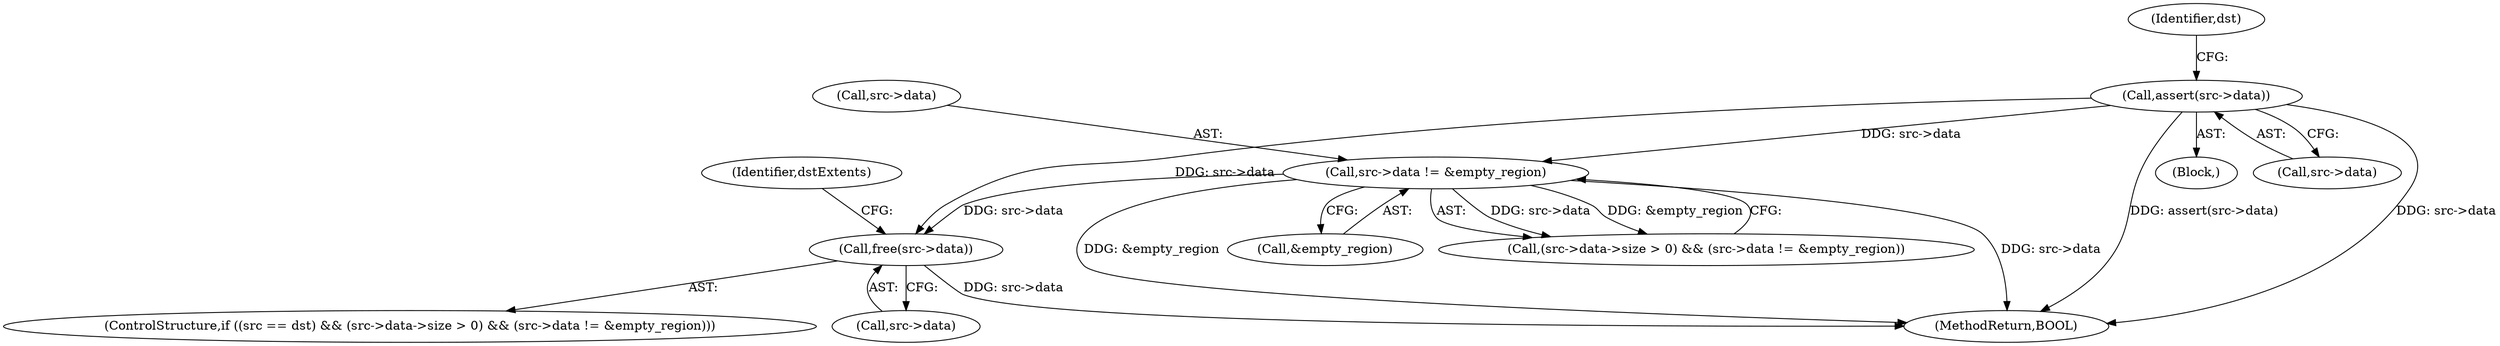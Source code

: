 digraph "0_FreeRDP_fc80ab45621bd966f70594c0b7393ec005a94007_2@API" {
"1000565" [label="(Call,free(src->data))"];
"1000559" [label="(Call,src->data != &empty_region)"];
"1000133" [label="(Call,assert(src->data))"];
"1000563" [label="(Call,&empty_region)"];
"1000565" [label="(Call,free(src->data))"];
"1000546" [label="(ControlStructure,if ((src == dst) && (src->data->size > 0) && (src->data != &empty_region)))"];
"1000138" [label="(Identifier,dst)"];
"1000114" [label="(Block,)"];
"1000571" [label="(Identifier,dstExtents)"];
"1000559" [label="(Call,src->data != &empty_region)"];
"1000133" [label="(Call,assert(src->data))"];
"1000560" [label="(Call,src->data)"];
"1000134" [label="(Call,src->data)"];
"1000566" [label="(Call,src->data)"];
"1000653" [label="(MethodReturn,BOOL)"];
"1000551" [label="(Call,(src->data->size > 0) && (src->data != &empty_region))"];
"1000565" -> "1000546"  [label="AST: "];
"1000565" -> "1000566"  [label="CFG: "];
"1000566" -> "1000565"  [label="AST: "];
"1000571" -> "1000565"  [label="CFG: "];
"1000565" -> "1000653"  [label="DDG: src->data"];
"1000559" -> "1000565"  [label="DDG: src->data"];
"1000133" -> "1000565"  [label="DDG: src->data"];
"1000559" -> "1000551"  [label="AST: "];
"1000559" -> "1000563"  [label="CFG: "];
"1000560" -> "1000559"  [label="AST: "];
"1000563" -> "1000559"  [label="AST: "];
"1000551" -> "1000559"  [label="CFG: "];
"1000559" -> "1000653"  [label="DDG: src->data"];
"1000559" -> "1000653"  [label="DDG: &empty_region"];
"1000559" -> "1000551"  [label="DDG: src->data"];
"1000559" -> "1000551"  [label="DDG: &empty_region"];
"1000133" -> "1000559"  [label="DDG: src->data"];
"1000133" -> "1000114"  [label="AST: "];
"1000133" -> "1000134"  [label="CFG: "];
"1000134" -> "1000133"  [label="AST: "];
"1000138" -> "1000133"  [label="CFG: "];
"1000133" -> "1000653"  [label="DDG: src->data"];
"1000133" -> "1000653"  [label="DDG: assert(src->data)"];
}
